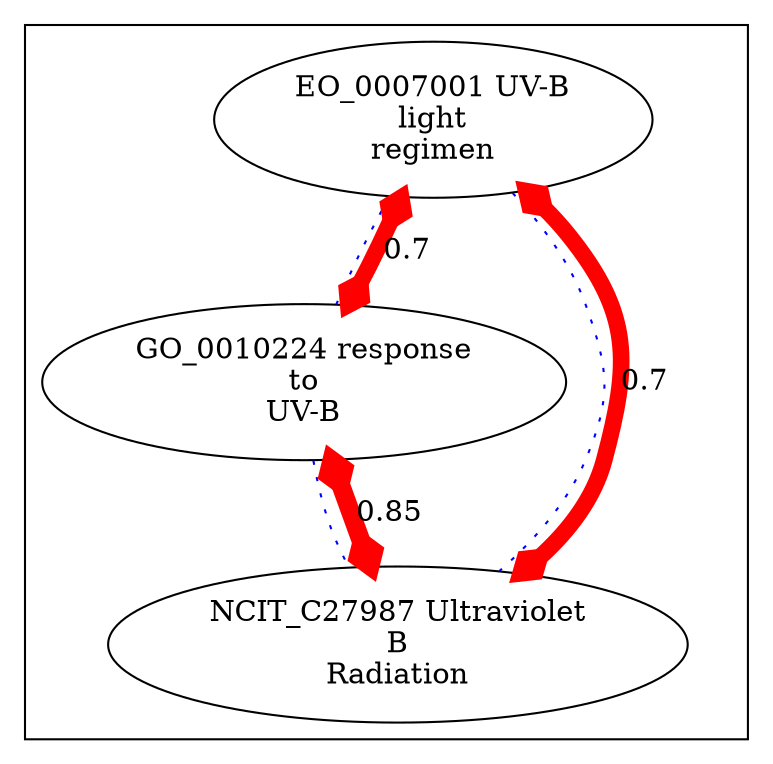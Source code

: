 digraph cliquegraph {
subgraph cluster_GO_0010224 {GO_0010224 [ label="GO_0010224 response
to
UV-B" ];
NCIT_C27987 [ label="NCIT_C27987 Ultraviolet
B
Radiation" ];
EO_0007001 [ label="EO_0007001 UV-B
light
regimen" ];}
EO_0007001 -> NCIT_C27987 [ arrowhead = none, penwidth=1, color=blue, label="", style=dotted]

GO_0010224 -> NCIT_C27987 [ arrowhead = none, penwidth=1, color=blue, label="", style=dotted]

EO_0007001 -> GO_0010224 [ arrowhead = none, penwidth=1, color=blue, label="", style=dotted]
GO_0010224 -> NCIT_C27987 [ arrowhead = ediamond, penwidth=9, color=red, label="0.85", style=solid, arrowtail=ediamond, dir=both]

EO_0007001 -> NCIT_C27987 [ arrowhead = ediamond, penwidth=8, color=red, label="0.7", style=solid, arrowtail=ediamond, dir=both]

EO_0007001 -> GO_0010224 [ arrowhead = ediamond, penwidth=8, color=red, label="0.7", style=solid, arrowtail=ediamond, dir=both]
}